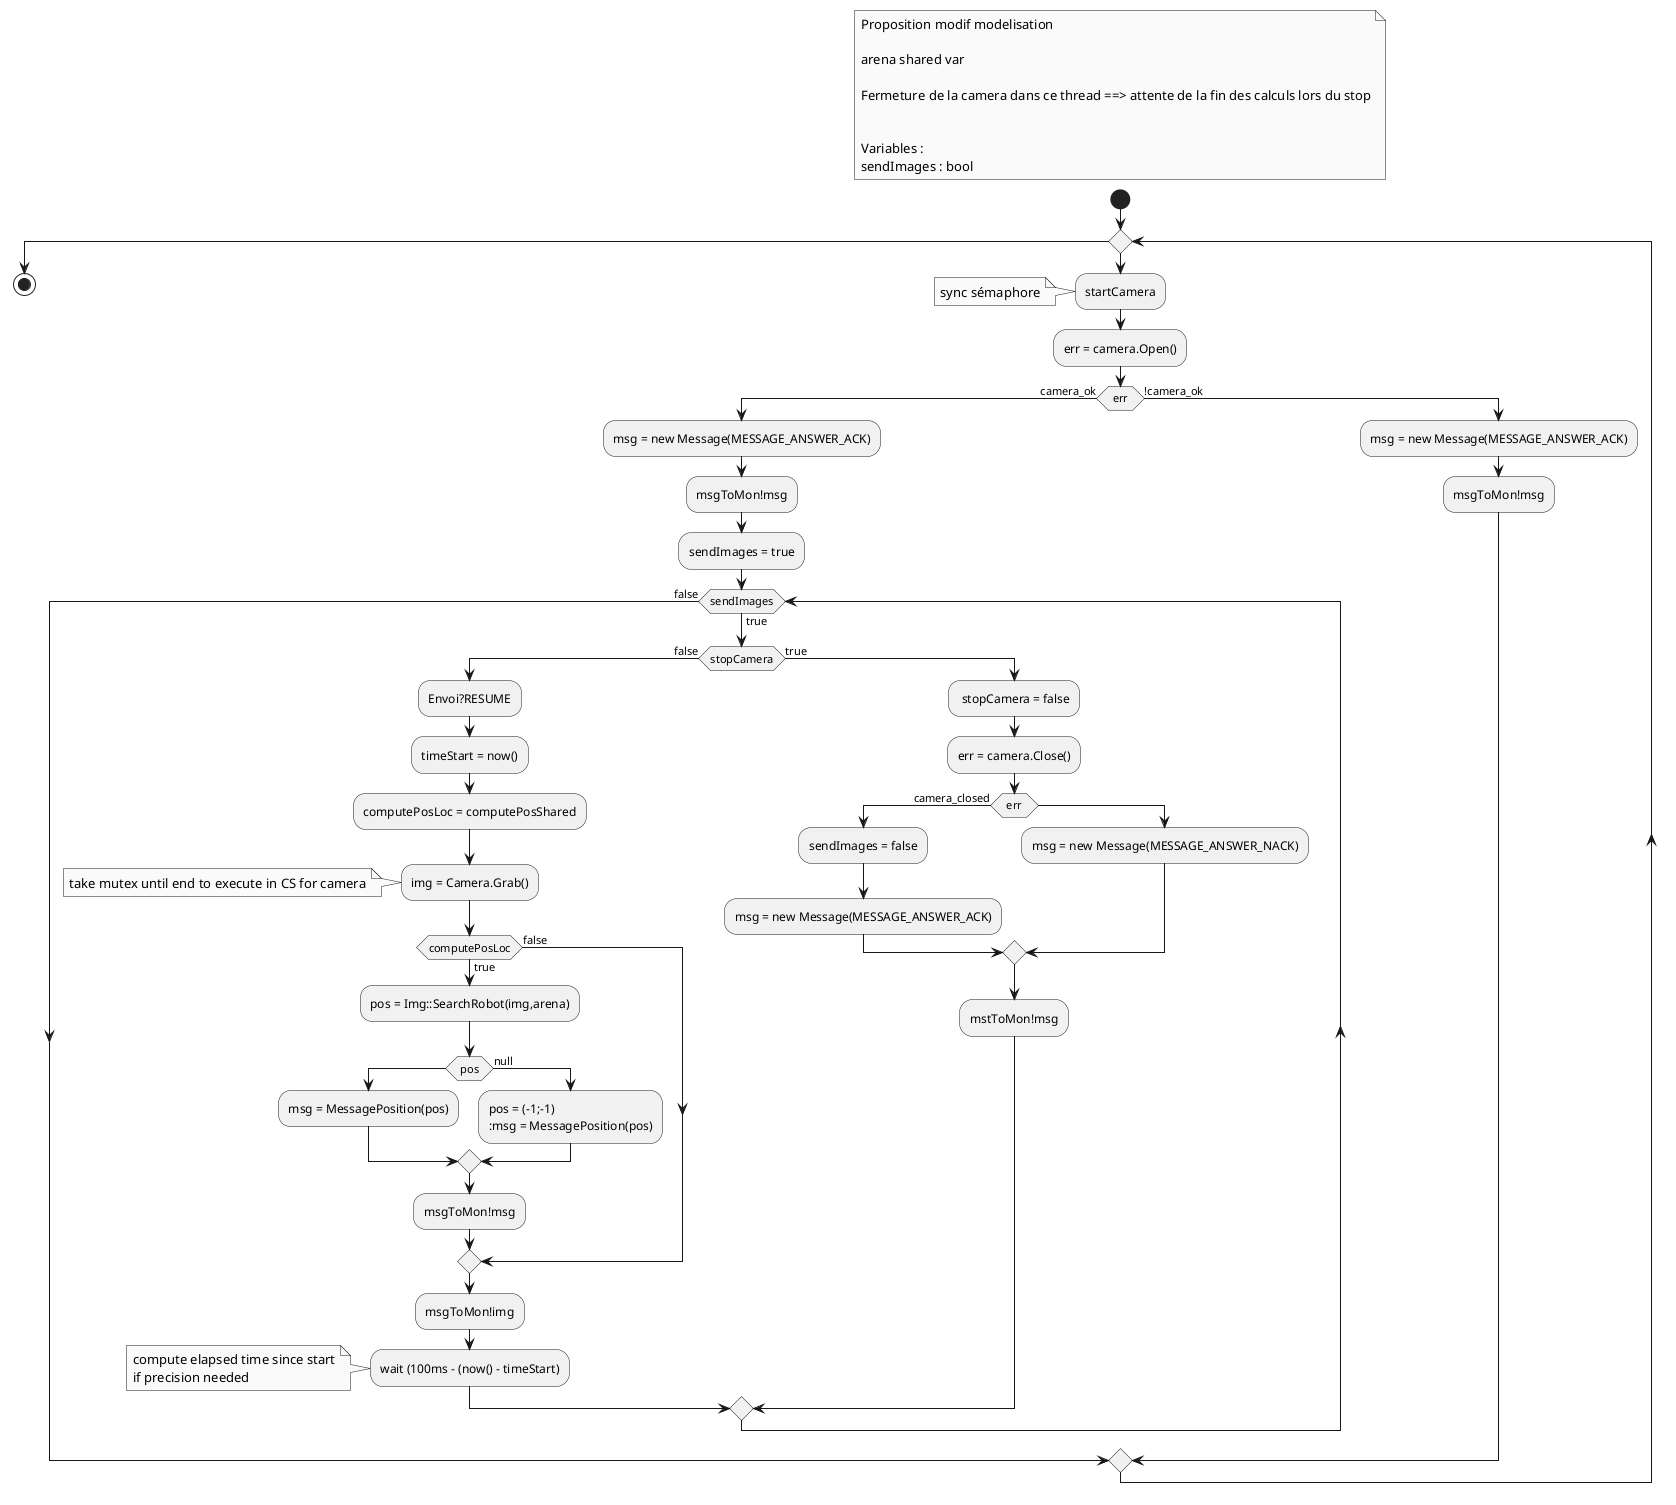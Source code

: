 @startuml th_get_image_mod

skinparam monochrome true

floating note left
Proposition modif modelisation

arena shared var

Fermeture de la camera dans ce thread ==> attente de la fin des calculs lors du stop


Variables :
sendImages : bool
end note

start

while ( )

    :startCamera;
    note : sync sémaphore

    :err = camera.Open();
    if(err) then (camera_ok)

        :msg = new Message(MESSAGE_ANSWER_ACK);
        :msgToMon!msg;

        :sendImages = true;

        while (sendImages) is (true)
            if(stopCamera) then (false)
                :Envoi?RESUME;

                :timeStart = now();

                :computePosLoc = computePosShared;

                :img = Camera.Grab();
                note : take mutex until end to execute in CS for camera

                if (computePosLoc) then (true)
                        :pos = Img::SearchRobot(img,arena);
                        if (pos) then
                            :msg = MessagePosition(pos);
                        else (null)
                            :pos = (-1;-1)
                            :msg = MessagePosition(pos);
                        endif
                        :msgToMon!msg;
                else (false)

                endif

                :msgToMon!img;

                :wait (100ms - (now() - timeStart);
                note
                compute elapsed time since start
                if precision needed
                end note
                'event stopCamera reçu
            else (true)
                : stopCamera = false;
                :err = camera.Close();
                if(err) then (camera_closed)
                    :sendImages = false;
                    :msg = new Message(MESSAGE_ANSWER_ACK);
                else
                    :msg = new Message(MESSAGE_ANSWER_NACK);
                endif
                :mstToMon!msg;
            endif
        endwhile (false)

    else (!camera_ok)

        :msg = new Message(MESSAGE_ANSWER_ACK);
        :msgToMon!msg;
    endif
endwhile

stop

@enduml
